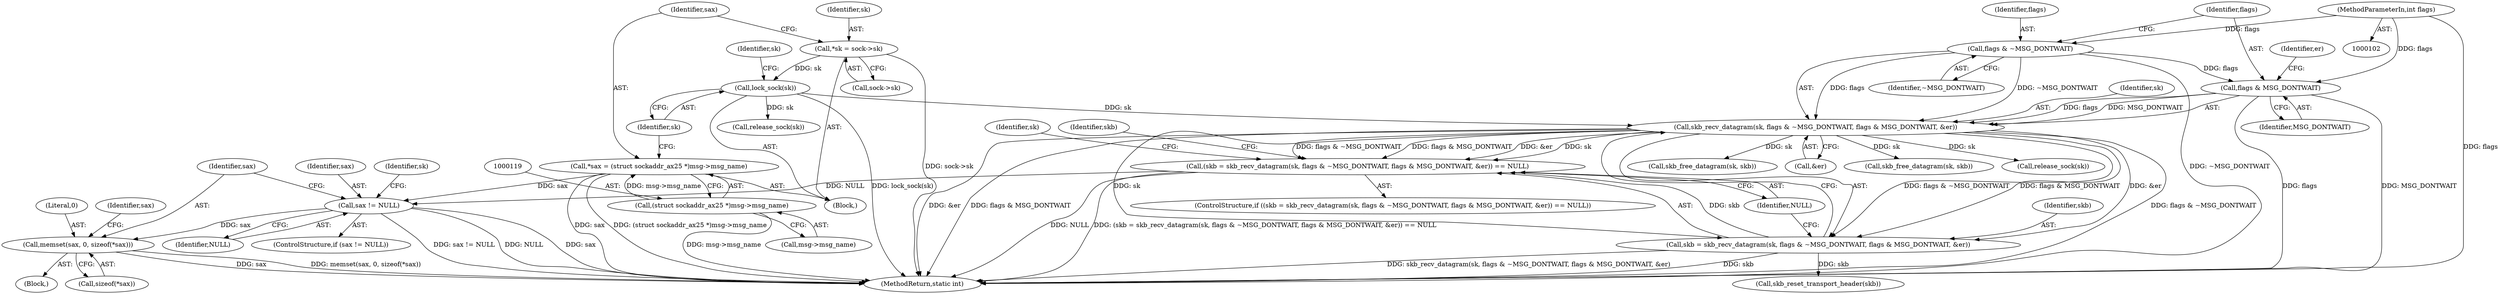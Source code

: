 digraph "0_linux_f3d3342602f8bcbf37d7c46641cb9bca7618eb1c_23@API" {
"1000206" [label="(Call,memset(sax, 0, sizeof(*sax)))"];
"1000202" [label="(Call,sax != NULL)"];
"1000116" [label="(Call,*sax = (struct sockaddr_ax25 *)msg->msg_name)"];
"1000118" [label="(Call,(struct sockaddr_ax25 *)msg->msg_name)"];
"1000141" [label="(Call,(skb = skb_recv_datagram(sk, flags & ~MSG_DONTWAIT, flags & MSG_DONTWAIT, &er)) == NULL)"];
"1000142" [label="(Call,skb = skb_recv_datagram(sk, flags & ~MSG_DONTWAIT, flags & MSG_DONTWAIT, &er))"];
"1000144" [label="(Call,skb_recv_datagram(sk, flags & ~MSG_DONTWAIT, flags & MSG_DONTWAIT, &er))"];
"1000126" [label="(Call,lock_sock(sk))"];
"1000110" [label="(Call,*sk = sock->sk)"];
"1000146" [label="(Call,flags & ~MSG_DONTWAIT)"];
"1000107" [label="(MethodParameterIn,int flags)"];
"1000149" [label="(Call,flags & MSG_DONTWAIT)"];
"1000140" [label="(ControlStructure,if ((skb = skb_recv_datagram(sk, flags & ~MSG_DONTWAIT, flags & MSG_DONTWAIT, &er)) == NULL))"];
"1000146" [label="(Call,flags & ~MSG_DONTWAIT)"];
"1000112" [label="(Call,sock->sk)"];
"1000116" [label="(Call,*sax = (struct sockaddr_ax25 *)msg->msg_name)"];
"1000194" [label="(Call,skb_free_datagram(sk, skb))"];
"1000126" [label="(Call,lock_sock(sk))"];
"1000214" [label="(Identifier,sax)"];
"1000144" [label="(Call,skb_recv_datagram(sk, flags & ~MSG_DONTWAIT, flags & MSG_DONTWAIT, &er))"];
"1000152" [label="(Call,&er)"];
"1000111" [label="(Identifier,sk)"];
"1000118" [label="(Call,(struct sockaddr_ax25 *)msg->msg_name)"];
"1000233" [label="(Call,skb_free_datagram(sk, skb))"];
"1000148" [label="(Identifier,~MSG_DONTWAIT)"];
"1000206" [label="(Call,memset(sax, 0, sizeof(*sax)))"];
"1000160" [label="(Call,skb_reset_transport_header(skb))"];
"1000147" [label="(Identifier,flags)"];
"1000207" [label="(Identifier,sax)"];
"1000108" [label="(Block,)"];
"1000205" [label="(Block,)"];
"1000107" [label="(MethodParameterIn,int flags)"];
"1000208" [label="(Literal,0)"];
"1000209" [label="(Call,sizeof(*sax))"];
"1000154" [label="(Identifier,NULL)"];
"1000203" [label="(Identifier,sax)"];
"1000151" [label="(Identifier,MSG_DONTWAIT)"];
"1000110" [label="(Call,*sk = sock->sk)"];
"1000131" [label="(Identifier,sk)"];
"1000150" [label="(Identifier,flags)"];
"1000240" [label="(MethodReturn,static int)"];
"1000149" [label="(Call,flags & MSG_DONTWAIT)"];
"1000202" [label="(Call,sax != NULL)"];
"1000153" [label="(Identifier,er)"];
"1000143" [label="(Identifier,skb)"];
"1000142" [label="(Call,skb = skb_recv_datagram(sk, flags & ~MSG_DONTWAIT, flags & MSG_DONTWAIT, &er))"];
"1000204" [label="(Identifier,NULL)"];
"1000135" [label="(Call,release_sock(sk))"];
"1000201" [label="(ControlStructure,if (sax != NULL))"];
"1000157" [label="(Identifier,sk)"];
"1000161" [label="(Identifier,skb)"];
"1000156" [label="(Call,release_sock(sk))"];
"1000234" [label="(Identifier,sk)"];
"1000127" [label="(Identifier,sk)"];
"1000141" [label="(Call,(skb = skb_recv_datagram(sk, flags & ~MSG_DONTWAIT, flags & MSG_DONTWAIT, &er)) == NULL)"];
"1000117" [label="(Identifier,sax)"];
"1000120" [label="(Call,msg->msg_name)"];
"1000145" [label="(Identifier,sk)"];
"1000206" -> "1000205"  [label="AST: "];
"1000206" -> "1000209"  [label="CFG: "];
"1000207" -> "1000206"  [label="AST: "];
"1000208" -> "1000206"  [label="AST: "];
"1000209" -> "1000206"  [label="AST: "];
"1000214" -> "1000206"  [label="CFG: "];
"1000206" -> "1000240"  [label="DDG: sax"];
"1000206" -> "1000240"  [label="DDG: memset(sax, 0, sizeof(*sax))"];
"1000202" -> "1000206"  [label="DDG: sax"];
"1000202" -> "1000201"  [label="AST: "];
"1000202" -> "1000204"  [label="CFG: "];
"1000203" -> "1000202"  [label="AST: "];
"1000204" -> "1000202"  [label="AST: "];
"1000207" -> "1000202"  [label="CFG: "];
"1000234" -> "1000202"  [label="CFG: "];
"1000202" -> "1000240"  [label="DDG: sax"];
"1000202" -> "1000240"  [label="DDG: sax != NULL"];
"1000202" -> "1000240"  [label="DDG: NULL"];
"1000116" -> "1000202"  [label="DDG: sax"];
"1000141" -> "1000202"  [label="DDG: NULL"];
"1000116" -> "1000108"  [label="AST: "];
"1000116" -> "1000118"  [label="CFG: "];
"1000117" -> "1000116"  [label="AST: "];
"1000118" -> "1000116"  [label="AST: "];
"1000127" -> "1000116"  [label="CFG: "];
"1000116" -> "1000240"  [label="DDG: sax"];
"1000116" -> "1000240"  [label="DDG: (struct sockaddr_ax25 *)msg->msg_name"];
"1000118" -> "1000116"  [label="DDG: msg->msg_name"];
"1000118" -> "1000120"  [label="CFG: "];
"1000119" -> "1000118"  [label="AST: "];
"1000120" -> "1000118"  [label="AST: "];
"1000118" -> "1000240"  [label="DDG: msg->msg_name"];
"1000141" -> "1000140"  [label="AST: "];
"1000141" -> "1000154"  [label="CFG: "];
"1000142" -> "1000141"  [label="AST: "];
"1000154" -> "1000141"  [label="AST: "];
"1000157" -> "1000141"  [label="CFG: "];
"1000161" -> "1000141"  [label="CFG: "];
"1000141" -> "1000240"  [label="DDG: (skb = skb_recv_datagram(sk, flags & ~MSG_DONTWAIT, flags & MSG_DONTWAIT, &er)) == NULL"];
"1000141" -> "1000240"  [label="DDG: NULL"];
"1000142" -> "1000141"  [label="DDG: skb"];
"1000144" -> "1000141"  [label="DDG: sk"];
"1000144" -> "1000141"  [label="DDG: flags & ~MSG_DONTWAIT"];
"1000144" -> "1000141"  [label="DDG: flags & MSG_DONTWAIT"];
"1000144" -> "1000141"  [label="DDG: &er"];
"1000142" -> "1000144"  [label="CFG: "];
"1000143" -> "1000142"  [label="AST: "];
"1000144" -> "1000142"  [label="AST: "];
"1000154" -> "1000142"  [label="CFG: "];
"1000142" -> "1000240"  [label="DDG: skb_recv_datagram(sk, flags & ~MSG_DONTWAIT, flags & MSG_DONTWAIT, &er)"];
"1000142" -> "1000240"  [label="DDG: skb"];
"1000144" -> "1000142"  [label="DDG: sk"];
"1000144" -> "1000142"  [label="DDG: flags & ~MSG_DONTWAIT"];
"1000144" -> "1000142"  [label="DDG: flags & MSG_DONTWAIT"];
"1000144" -> "1000142"  [label="DDG: &er"];
"1000142" -> "1000160"  [label="DDG: skb"];
"1000144" -> "1000152"  [label="CFG: "];
"1000145" -> "1000144"  [label="AST: "];
"1000146" -> "1000144"  [label="AST: "];
"1000149" -> "1000144"  [label="AST: "];
"1000152" -> "1000144"  [label="AST: "];
"1000144" -> "1000240"  [label="DDG: &er"];
"1000144" -> "1000240"  [label="DDG: flags & MSG_DONTWAIT"];
"1000144" -> "1000240"  [label="DDG: flags & ~MSG_DONTWAIT"];
"1000126" -> "1000144"  [label="DDG: sk"];
"1000146" -> "1000144"  [label="DDG: flags"];
"1000146" -> "1000144"  [label="DDG: ~MSG_DONTWAIT"];
"1000149" -> "1000144"  [label="DDG: flags"];
"1000149" -> "1000144"  [label="DDG: MSG_DONTWAIT"];
"1000144" -> "1000156"  [label="DDG: sk"];
"1000144" -> "1000194"  [label="DDG: sk"];
"1000144" -> "1000233"  [label="DDG: sk"];
"1000126" -> "1000108"  [label="AST: "];
"1000126" -> "1000127"  [label="CFG: "];
"1000127" -> "1000126"  [label="AST: "];
"1000131" -> "1000126"  [label="CFG: "];
"1000126" -> "1000240"  [label="DDG: lock_sock(sk)"];
"1000110" -> "1000126"  [label="DDG: sk"];
"1000126" -> "1000135"  [label="DDG: sk"];
"1000110" -> "1000108"  [label="AST: "];
"1000110" -> "1000112"  [label="CFG: "];
"1000111" -> "1000110"  [label="AST: "];
"1000112" -> "1000110"  [label="AST: "];
"1000117" -> "1000110"  [label="CFG: "];
"1000110" -> "1000240"  [label="DDG: sock->sk"];
"1000146" -> "1000148"  [label="CFG: "];
"1000147" -> "1000146"  [label="AST: "];
"1000148" -> "1000146"  [label="AST: "];
"1000150" -> "1000146"  [label="CFG: "];
"1000146" -> "1000240"  [label="DDG: ~MSG_DONTWAIT"];
"1000107" -> "1000146"  [label="DDG: flags"];
"1000146" -> "1000149"  [label="DDG: flags"];
"1000107" -> "1000102"  [label="AST: "];
"1000107" -> "1000240"  [label="DDG: flags"];
"1000107" -> "1000149"  [label="DDG: flags"];
"1000149" -> "1000151"  [label="CFG: "];
"1000150" -> "1000149"  [label="AST: "];
"1000151" -> "1000149"  [label="AST: "];
"1000153" -> "1000149"  [label="CFG: "];
"1000149" -> "1000240"  [label="DDG: MSG_DONTWAIT"];
"1000149" -> "1000240"  [label="DDG: flags"];
}
